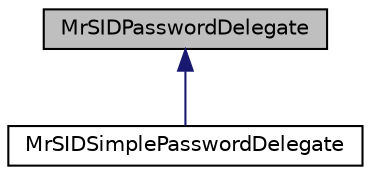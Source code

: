 digraph "MrSIDPasswordDelegate"
{
  bgcolor="transparent";
  edge [fontname="Helvetica",fontsize="10",labelfontname="Helvetica",labelfontsize="10"];
  node [fontname="Helvetica",fontsize="10",shape=record];
  Node1 [label="MrSIDPasswordDelegate",height=0.2,width=0.4,color="black", fillcolor="grey75", style="filled" fontcolor="black"];
  Node1 -> Node2 [dir="back",color="midnightblue",fontsize="10",style="solid",fontname="Helvetica"];
  Node2 [label="MrSIDSimplePasswordDelegate",height=0.2,width=0.4,color="black",URL="$a00113.html",tooltip="simple concrete delegate for locked MrSID images "];
}
